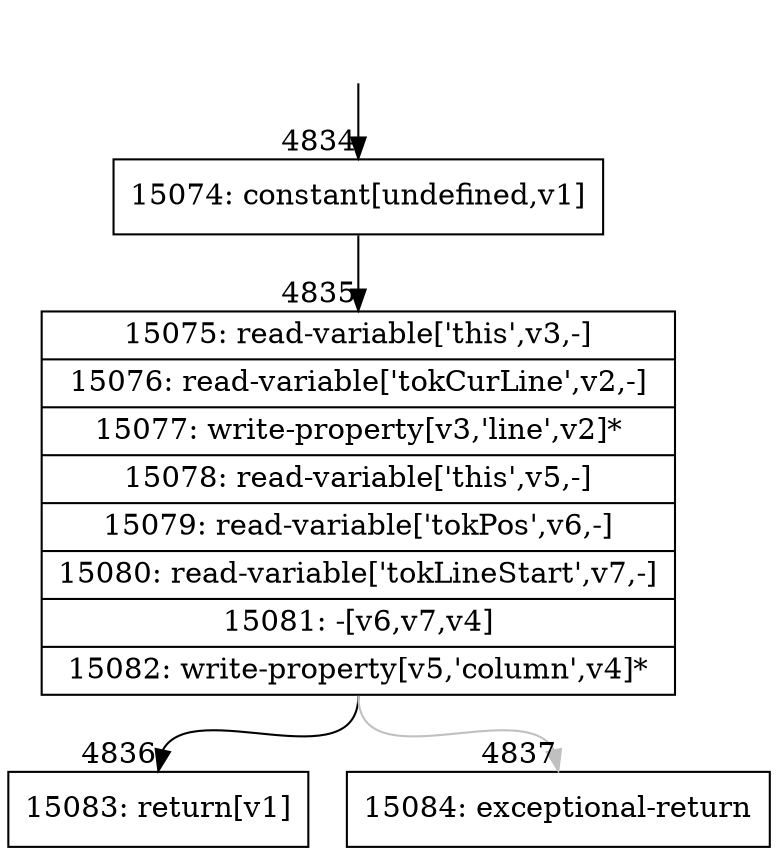 digraph {
rankdir="TD"
BB_entry299[shape=none,label=""];
BB_entry299 -> BB4834 [tailport=s, headport=n, headlabel="    4834"]
BB4834 [shape=record label="{15074: constant[undefined,v1]}" ] 
BB4834 -> BB4835 [tailport=s, headport=n, headlabel="      4835"]
BB4835 [shape=record label="{15075: read-variable['this',v3,-]|15076: read-variable['tokCurLine',v2,-]|15077: write-property[v3,'line',v2]*|15078: read-variable['this',v5,-]|15079: read-variable['tokPos',v6,-]|15080: read-variable['tokLineStart',v7,-]|15081: -[v6,v7,v4]|15082: write-property[v5,'column',v4]*}" ] 
BB4835 -> BB4836 [tailport=s, headport=n, headlabel="      4836"]
BB4835 -> BB4837 [tailport=s, headport=n, color=gray, headlabel="      4837"]
BB4836 [shape=record label="{15083: return[v1]}" ] 
BB4837 [shape=record label="{15084: exceptional-return}" ] 
//#$~ 5107
}
